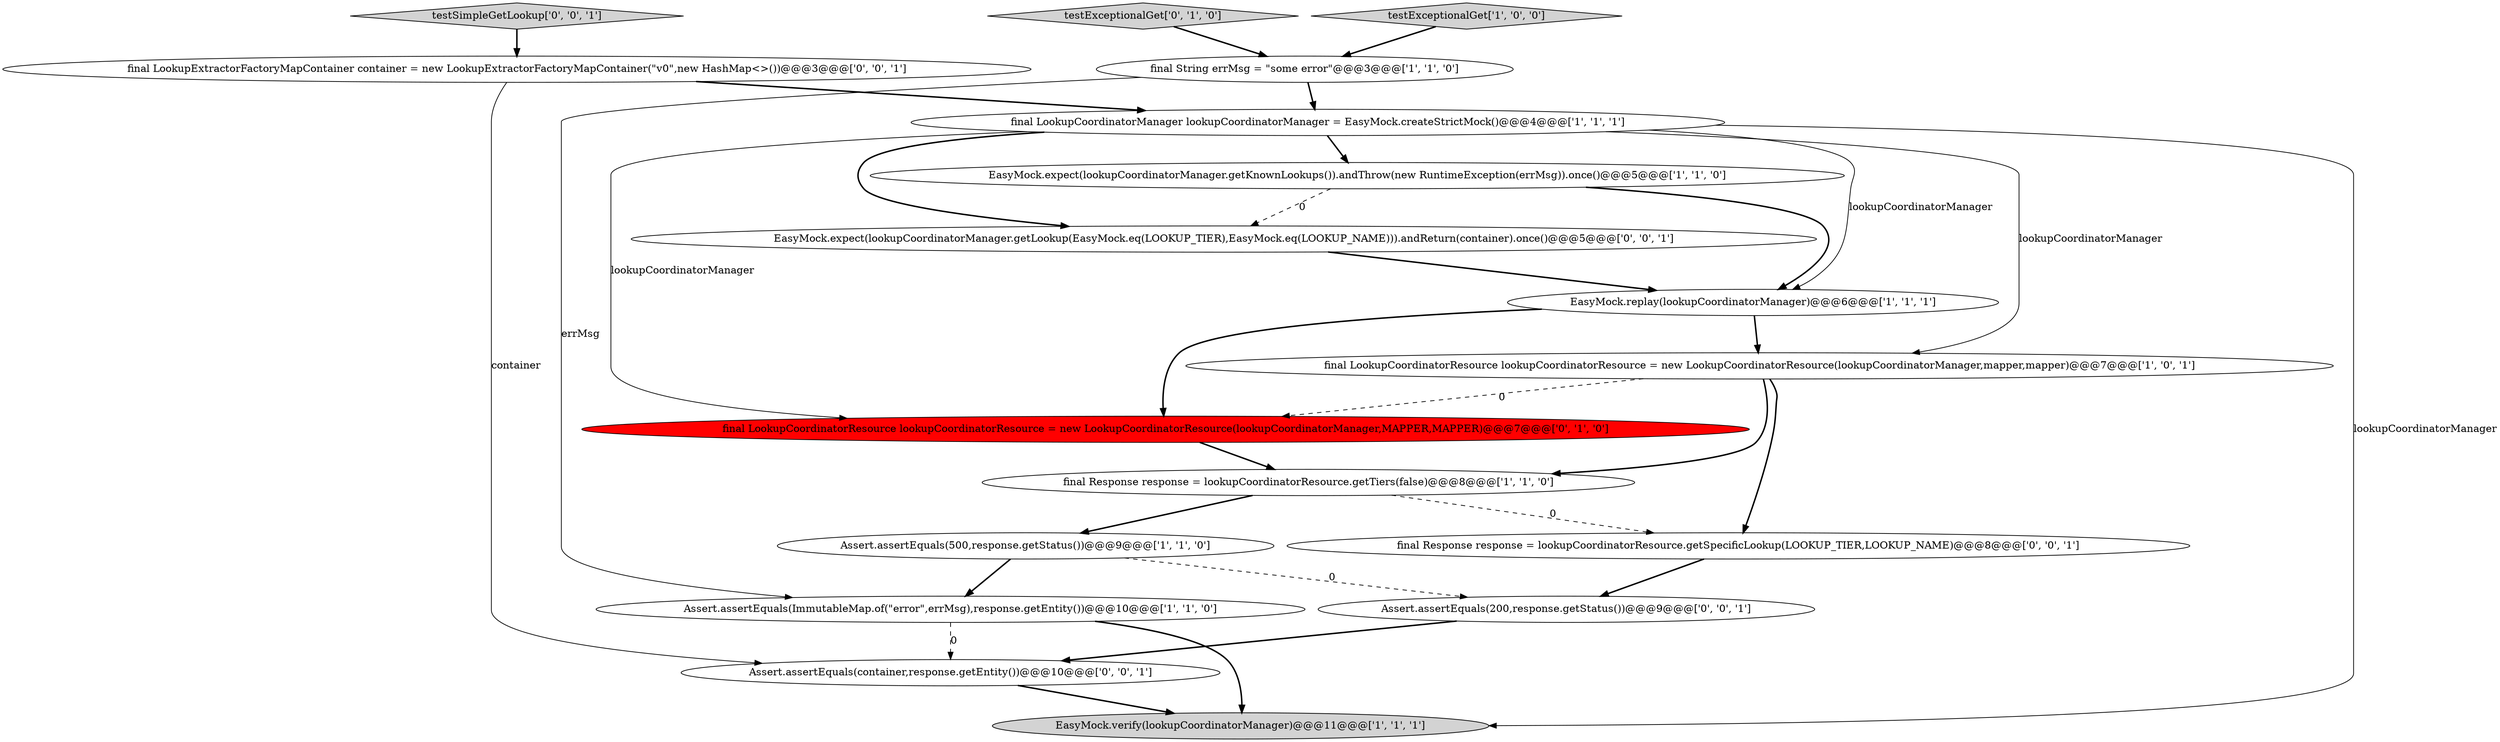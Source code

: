 digraph {
7 [style = filled, label = "final LookupCoordinatorResource lookupCoordinatorResource = new LookupCoordinatorResource(lookupCoordinatorManager,mapper,mapper)@@@7@@@['1', '0', '1']", fillcolor = white, shape = ellipse image = "AAA0AAABBB1BBB"];
8 [style = filled, label = "testExceptionalGet['1', '0', '0']", fillcolor = lightgray, shape = diamond image = "AAA0AAABBB1BBB"];
1 [style = filled, label = "Assert.assertEquals(ImmutableMap.of(\"error\",errMsg),response.getEntity())@@@10@@@['1', '1', '0']", fillcolor = white, shape = ellipse image = "AAA0AAABBB1BBB"];
6 [style = filled, label = "EasyMock.verify(lookupCoordinatorManager)@@@11@@@['1', '1', '1']", fillcolor = lightgray, shape = ellipse image = "AAA0AAABBB1BBB"];
14 [style = filled, label = "Assert.assertEquals(container,response.getEntity())@@@10@@@['0', '0', '1']", fillcolor = white, shape = ellipse image = "AAA0AAABBB3BBB"];
9 [style = filled, label = "Assert.assertEquals(500,response.getStatus())@@@9@@@['1', '1', '0']", fillcolor = white, shape = ellipse image = "AAA0AAABBB1BBB"];
2 [style = filled, label = "final Response response = lookupCoordinatorResource.getTiers(false)@@@8@@@['1', '1', '0']", fillcolor = white, shape = ellipse image = "AAA0AAABBB1BBB"];
10 [style = filled, label = "testExceptionalGet['0', '1', '0']", fillcolor = lightgray, shape = diamond image = "AAA0AAABBB2BBB"];
15 [style = filled, label = "final LookupExtractorFactoryMapContainer container = new LookupExtractorFactoryMapContainer(\"v0\",new HashMap<>())@@@3@@@['0', '0', '1']", fillcolor = white, shape = ellipse image = "AAA0AAABBB3BBB"];
11 [style = filled, label = "final LookupCoordinatorResource lookupCoordinatorResource = new LookupCoordinatorResource(lookupCoordinatorManager,MAPPER,MAPPER)@@@7@@@['0', '1', '0']", fillcolor = red, shape = ellipse image = "AAA1AAABBB2BBB"];
0 [style = filled, label = "EasyMock.replay(lookupCoordinatorManager)@@@6@@@['1', '1', '1']", fillcolor = white, shape = ellipse image = "AAA0AAABBB1BBB"];
17 [style = filled, label = "testSimpleGetLookup['0', '0', '1']", fillcolor = lightgray, shape = diamond image = "AAA0AAABBB3BBB"];
4 [style = filled, label = "final String errMsg = \"some error\"@@@3@@@['1', '1', '0']", fillcolor = white, shape = ellipse image = "AAA0AAABBB1BBB"];
3 [style = filled, label = "final LookupCoordinatorManager lookupCoordinatorManager = EasyMock.createStrictMock()@@@4@@@['1', '1', '1']", fillcolor = white, shape = ellipse image = "AAA0AAABBB1BBB"];
16 [style = filled, label = "Assert.assertEquals(200,response.getStatus())@@@9@@@['0', '0', '1']", fillcolor = white, shape = ellipse image = "AAA0AAABBB3BBB"];
12 [style = filled, label = "EasyMock.expect(lookupCoordinatorManager.getLookup(EasyMock.eq(LOOKUP_TIER),EasyMock.eq(LOOKUP_NAME))).andReturn(container).once()@@@5@@@['0', '0', '1']", fillcolor = white, shape = ellipse image = "AAA0AAABBB3BBB"];
13 [style = filled, label = "final Response response = lookupCoordinatorResource.getSpecificLookup(LOOKUP_TIER,LOOKUP_NAME)@@@8@@@['0', '0', '1']", fillcolor = white, shape = ellipse image = "AAA0AAABBB3BBB"];
5 [style = filled, label = "EasyMock.expect(lookupCoordinatorManager.getKnownLookups()).andThrow(new RuntimeException(errMsg)).once()@@@5@@@['1', '1', '0']", fillcolor = white, shape = ellipse image = "AAA0AAABBB1BBB"];
7->13 [style = bold, label=""];
4->3 [style = bold, label=""];
5->12 [style = dashed, label="0"];
9->16 [style = dashed, label="0"];
1->14 [style = dashed, label="0"];
7->11 [style = dashed, label="0"];
0->11 [style = bold, label=""];
2->9 [style = bold, label=""];
3->12 [style = bold, label=""];
3->6 [style = solid, label="lookupCoordinatorManager"];
15->3 [style = bold, label=""];
3->7 [style = solid, label="lookupCoordinatorManager"];
12->0 [style = bold, label=""];
13->16 [style = bold, label=""];
11->2 [style = bold, label=""];
15->14 [style = solid, label="container"];
0->7 [style = bold, label=""];
3->5 [style = bold, label=""];
1->6 [style = bold, label=""];
5->0 [style = bold, label=""];
4->1 [style = solid, label="errMsg"];
7->2 [style = bold, label=""];
2->13 [style = dashed, label="0"];
3->0 [style = solid, label="lookupCoordinatorManager"];
3->11 [style = solid, label="lookupCoordinatorManager"];
17->15 [style = bold, label=""];
10->4 [style = bold, label=""];
16->14 [style = bold, label=""];
8->4 [style = bold, label=""];
9->1 [style = bold, label=""];
14->6 [style = bold, label=""];
}
